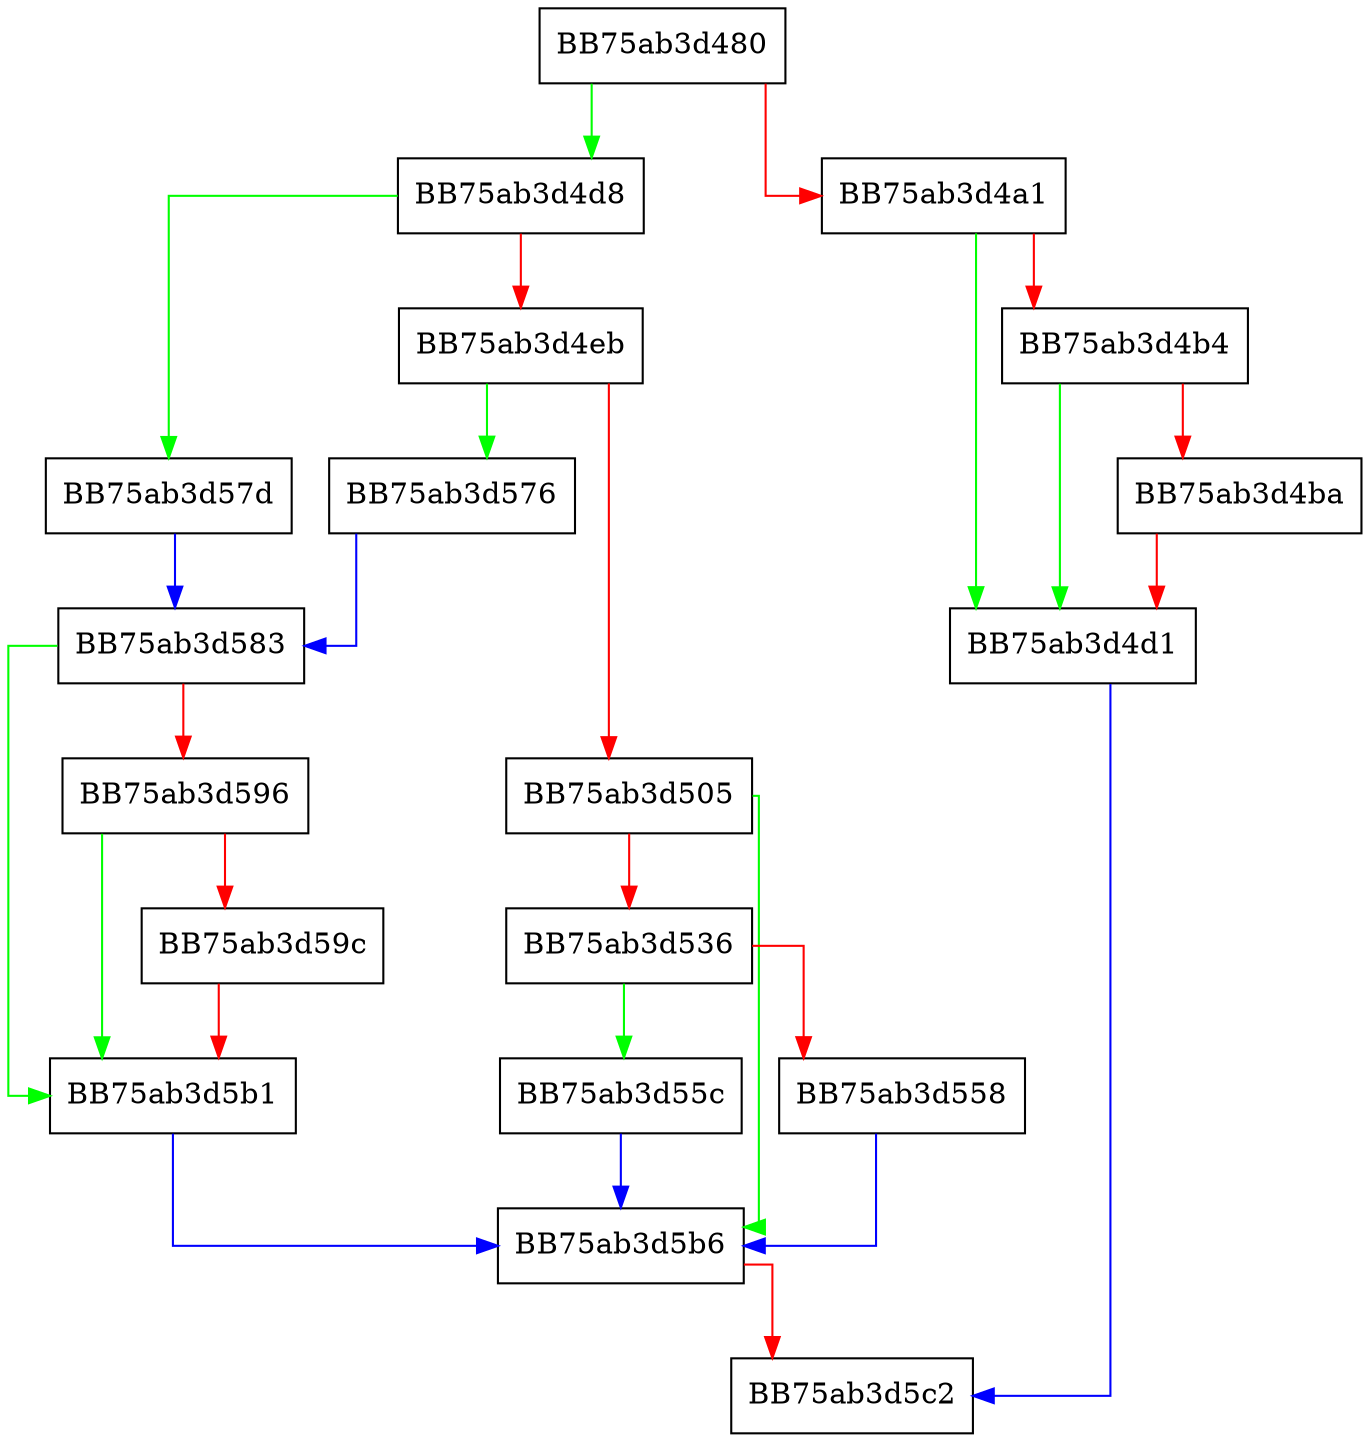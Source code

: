 digraph AddThreatSeverityInfo {
  node [shape="box"];
  graph [splines=ortho];
  BB75ab3d480 -> BB75ab3d4d8 [color="green"];
  BB75ab3d480 -> BB75ab3d4a1 [color="red"];
  BB75ab3d4a1 -> BB75ab3d4d1 [color="green"];
  BB75ab3d4a1 -> BB75ab3d4b4 [color="red"];
  BB75ab3d4b4 -> BB75ab3d4d1 [color="green"];
  BB75ab3d4b4 -> BB75ab3d4ba [color="red"];
  BB75ab3d4ba -> BB75ab3d4d1 [color="red"];
  BB75ab3d4d1 -> BB75ab3d5c2 [color="blue"];
  BB75ab3d4d8 -> BB75ab3d57d [color="green"];
  BB75ab3d4d8 -> BB75ab3d4eb [color="red"];
  BB75ab3d4eb -> BB75ab3d576 [color="green"];
  BB75ab3d4eb -> BB75ab3d505 [color="red"];
  BB75ab3d505 -> BB75ab3d5b6 [color="green"];
  BB75ab3d505 -> BB75ab3d536 [color="red"];
  BB75ab3d536 -> BB75ab3d55c [color="green"];
  BB75ab3d536 -> BB75ab3d558 [color="red"];
  BB75ab3d558 -> BB75ab3d5b6 [color="blue"];
  BB75ab3d55c -> BB75ab3d5b6 [color="blue"];
  BB75ab3d576 -> BB75ab3d583 [color="blue"];
  BB75ab3d57d -> BB75ab3d583 [color="blue"];
  BB75ab3d583 -> BB75ab3d5b1 [color="green"];
  BB75ab3d583 -> BB75ab3d596 [color="red"];
  BB75ab3d596 -> BB75ab3d5b1 [color="green"];
  BB75ab3d596 -> BB75ab3d59c [color="red"];
  BB75ab3d59c -> BB75ab3d5b1 [color="red"];
  BB75ab3d5b1 -> BB75ab3d5b6 [color="blue"];
  BB75ab3d5b6 -> BB75ab3d5c2 [color="red"];
}
